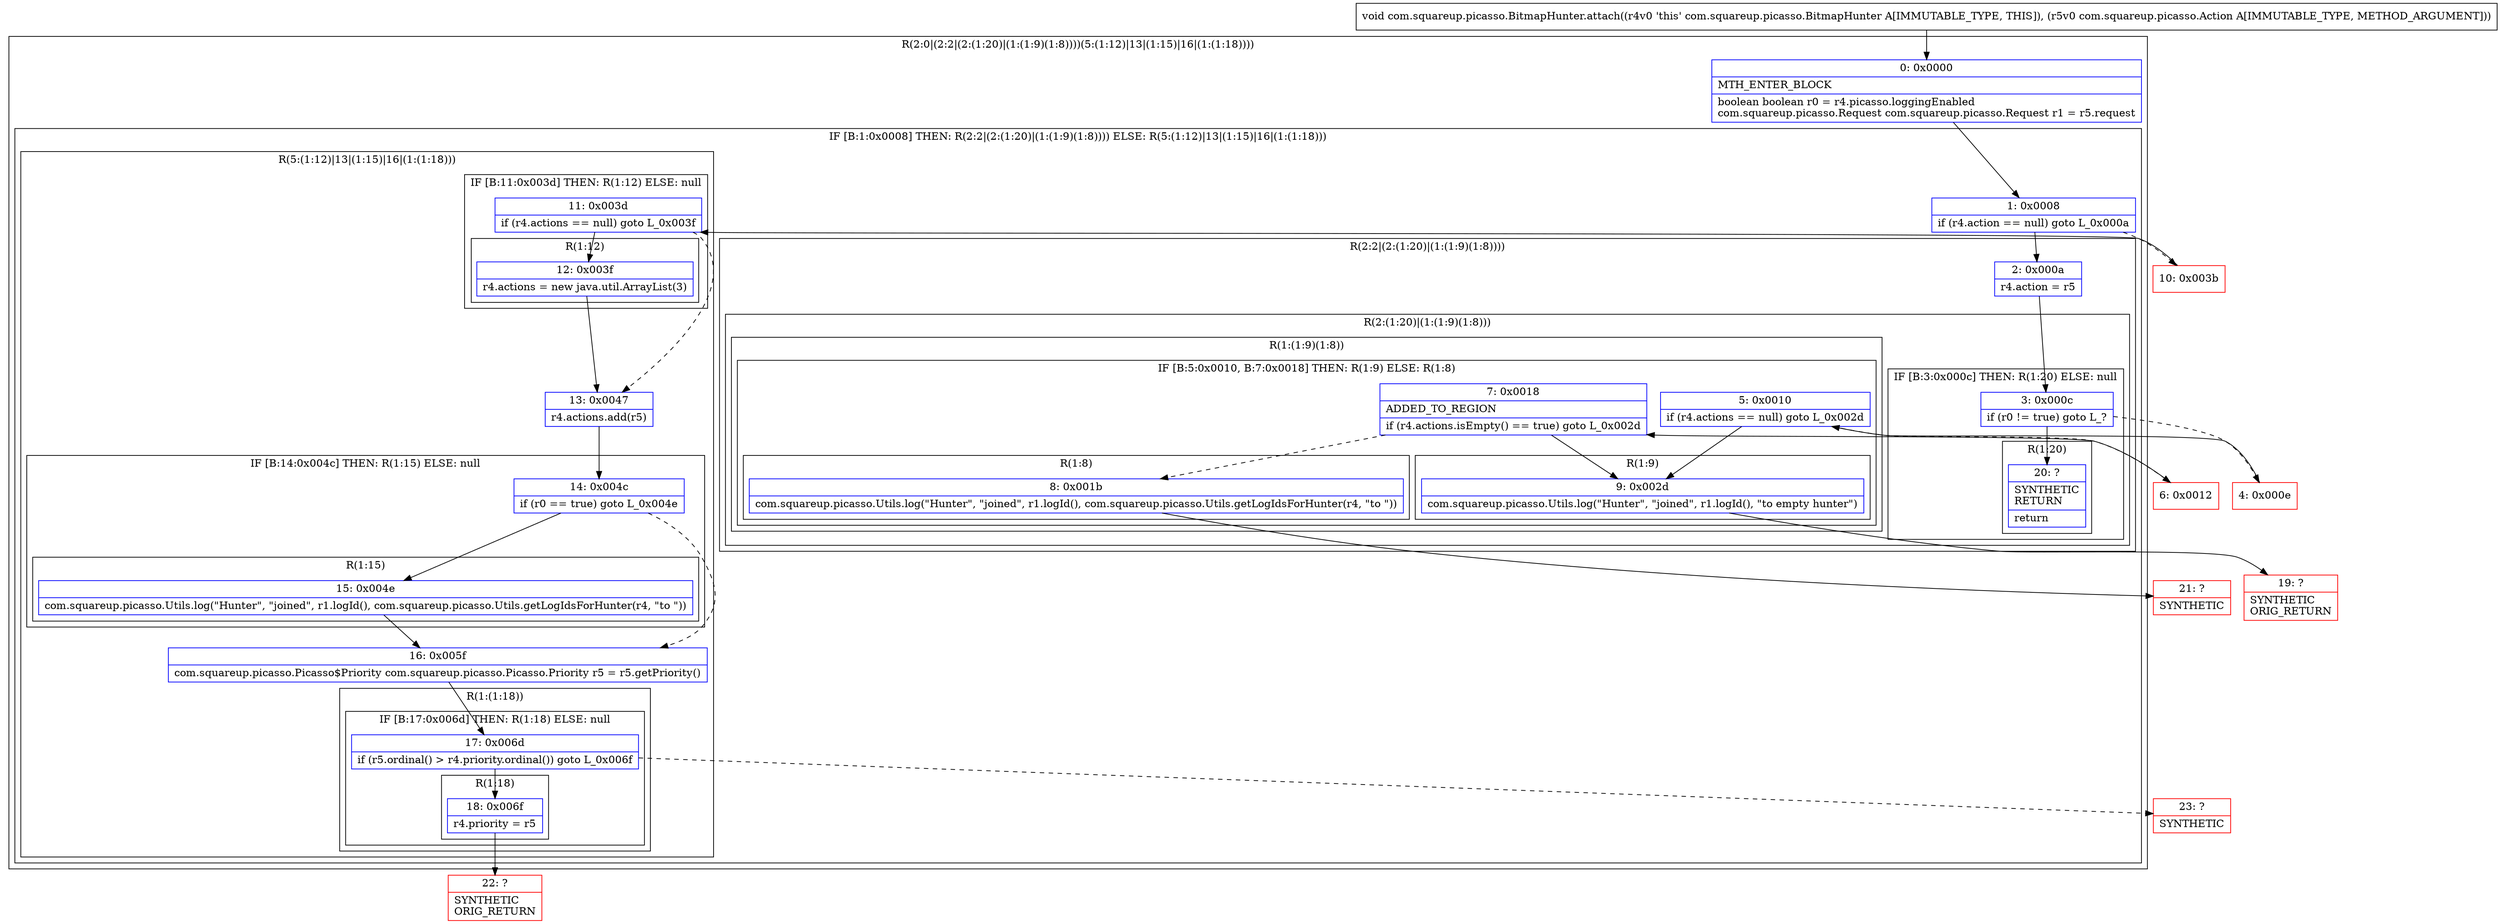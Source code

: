 digraph "CFG forcom.squareup.picasso.BitmapHunter.attach(Lcom\/squareup\/picasso\/Action;)V" {
subgraph cluster_Region_1076587548 {
label = "R(2:0|(2:2|(2:(1:20)|(1:(1:9)(1:8))))(5:(1:12)|13|(1:15)|16|(1:(1:18))))";
node [shape=record,color=blue];
Node_0 [shape=record,label="{0\:\ 0x0000|MTH_ENTER_BLOCK\l|boolean boolean r0 = r4.picasso.loggingEnabled\lcom.squareup.picasso.Request com.squareup.picasso.Request r1 = r5.request\l}"];
subgraph cluster_IfRegion_20083928 {
label = "IF [B:1:0x0008] THEN: R(2:2|(2:(1:20)|(1:(1:9)(1:8)))) ELSE: R(5:(1:12)|13|(1:15)|16|(1:(1:18)))";
node [shape=record,color=blue];
Node_1 [shape=record,label="{1\:\ 0x0008|if (r4.action == null) goto L_0x000a\l}"];
subgraph cluster_Region_347519495 {
label = "R(2:2|(2:(1:20)|(1:(1:9)(1:8))))";
node [shape=record,color=blue];
Node_2 [shape=record,label="{2\:\ 0x000a|r4.action = r5\l}"];
subgraph cluster_Region_1566918455 {
label = "R(2:(1:20)|(1:(1:9)(1:8)))";
node [shape=record,color=blue];
subgraph cluster_IfRegion_1646796872 {
label = "IF [B:3:0x000c] THEN: R(1:20) ELSE: null";
node [shape=record,color=blue];
Node_3 [shape=record,label="{3\:\ 0x000c|if (r0 != true) goto L_?\l}"];
subgraph cluster_Region_1889914755 {
label = "R(1:20)";
node [shape=record,color=blue];
Node_20 [shape=record,label="{20\:\ ?|SYNTHETIC\lRETURN\l|return\l}"];
}
}
subgraph cluster_Region_1654911483 {
label = "R(1:(1:9)(1:8))";
node [shape=record,color=blue];
subgraph cluster_IfRegion_1139022122 {
label = "IF [B:5:0x0010, B:7:0x0018] THEN: R(1:9) ELSE: R(1:8)";
node [shape=record,color=blue];
Node_5 [shape=record,label="{5\:\ 0x0010|if (r4.actions == null) goto L_0x002d\l}"];
Node_7 [shape=record,label="{7\:\ 0x0018|ADDED_TO_REGION\l|if (r4.actions.isEmpty() == true) goto L_0x002d\l}"];
subgraph cluster_Region_263944001 {
label = "R(1:9)";
node [shape=record,color=blue];
Node_9 [shape=record,label="{9\:\ 0x002d|com.squareup.picasso.Utils.log(\"Hunter\", \"joined\", r1.logId(), \"to empty hunter\")\l}"];
}
subgraph cluster_Region_342602022 {
label = "R(1:8)";
node [shape=record,color=blue];
Node_8 [shape=record,label="{8\:\ 0x001b|com.squareup.picasso.Utils.log(\"Hunter\", \"joined\", r1.logId(), com.squareup.picasso.Utils.getLogIdsForHunter(r4, \"to \"))\l}"];
}
}
}
}
}
subgraph cluster_Region_469471383 {
label = "R(5:(1:12)|13|(1:15)|16|(1:(1:18)))";
node [shape=record,color=blue];
subgraph cluster_IfRegion_877638302 {
label = "IF [B:11:0x003d] THEN: R(1:12) ELSE: null";
node [shape=record,color=blue];
Node_11 [shape=record,label="{11\:\ 0x003d|if (r4.actions == null) goto L_0x003f\l}"];
subgraph cluster_Region_1783147075 {
label = "R(1:12)";
node [shape=record,color=blue];
Node_12 [shape=record,label="{12\:\ 0x003f|r4.actions = new java.util.ArrayList(3)\l}"];
}
}
Node_13 [shape=record,label="{13\:\ 0x0047|r4.actions.add(r5)\l}"];
subgraph cluster_IfRegion_778062498 {
label = "IF [B:14:0x004c] THEN: R(1:15) ELSE: null";
node [shape=record,color=blue];
Node_14 [shape=record,label="{14\:\ 0x004c|if (r0 == true) goto L_0x004e\l}"];
subgraph cluster_Region_929229187 {
label = "R(1:15)";
node [shape=record,color=blue];
Node_15 [shape=record,label="{15\:\ 0x004e|com.squareup.picasso.Utils.log(\"Hunter\", \"joined\", r1.logId(), com.squareup.picasso.Utils.getLogIdsForHunter(r4, \"to \"))\l}"];
}
}
Node_16 [shape=record,label="{16\:\ 0x005f|com.squareup.picasso.Picasso$Priority com.squareup.picasso.Picasso.Priority r5 = r5.getPriority()\l}"];
subgraph cluster_Region_387556056 {
label = "R(1:(1:18))";
node [shape=record,color=blue];
subgraph cluster_IfRegion_1328475606 {
label = "IF [B:17:0x006d] THEN: R(1:18) ELSE: null";
node [shape=record,color=blue];
Node_17 [shape=record,label="{17\:\ 0x006d|if (r5.ordinal() \> r4.priority.ordinal()) goto L_0x006f\l}"];
subgraph cluster_Region_101029780 {
label = "R(1:18)";
node [shape=record,color=blue];
Node_18 [shape=record,label="{18\:\ 0x006f|r4.priority = r5\l}"];
}
}
}
}
}
}
Node_4 [shape=record,color=red,label="{4\:\ 0x000e}"];
Node_6 [shape=record,color=red,label="{6\:\ 0x0012}"];
Node_10 [shape=record,color=red,label="{10\:\ 0x003b}"];
Node_19 [shape=record,color=red,label="{19\:\ ?|SYNTHETIC\lORIG_RETURN\l}"];
Node_21 [shape=record,color=red,label="{21\:\ ?|SYNTHETIC\l}"];
Node_22 [shape=record,color=red,label="{22\:\ ?|SYNTHETIC\lORIG_RETURN\l}"];
Node_23 [shape=record,color=red,label="{23\:\ ?|SYNTHETIC\l}"];
MethodNode[shape=record,label="{void com.squareup.picasso.BitmapHunter.attach((r4v0 'this' com.squareup.picasso.BitmapHunter A[IMMUTABLE_TYPE, THIS]), (r5v0 com.squareup.picasso.Action A[IMMUTABLE_TYPE, METHOD_ARGUMENT])) }"];
MethodNode -> Node_0;
Node_0 -> Node_1;
Node_1 -> Node_2;
Node_1 -> Node_10[style=dashed];
Node_2 -> Node_3;
Node_3 -> Node_4[style=dashed];
Node_3 -> Node_20;
Node_5 -> Node_6[style=dashed];
Node_5 -> Node_9;
Node_7 -> Node_8[style=dashed];
Node_7 -> Node_9;
Node_9 -> Node_19;
Node_8 -> Node_21;
Node_11 -> Node_12;
Node_11 -> Node_13[style=dashed];
Node_12 -> Node_13;
Node_13 -> Node_14;
Node_14 -> Node_15;
Node_14 -> Node_16[style=dashed];
Node_15 -> Node_16;
Node_16 -> Node_17;
Node_17 -> Node_18;
Node_17 -> Node_23[style=dashed];
Node_18 -> Node_22;
Node_4 -> Node_5;
Node_6 -> Node_7;
Node_10 -> Node_11;
}

